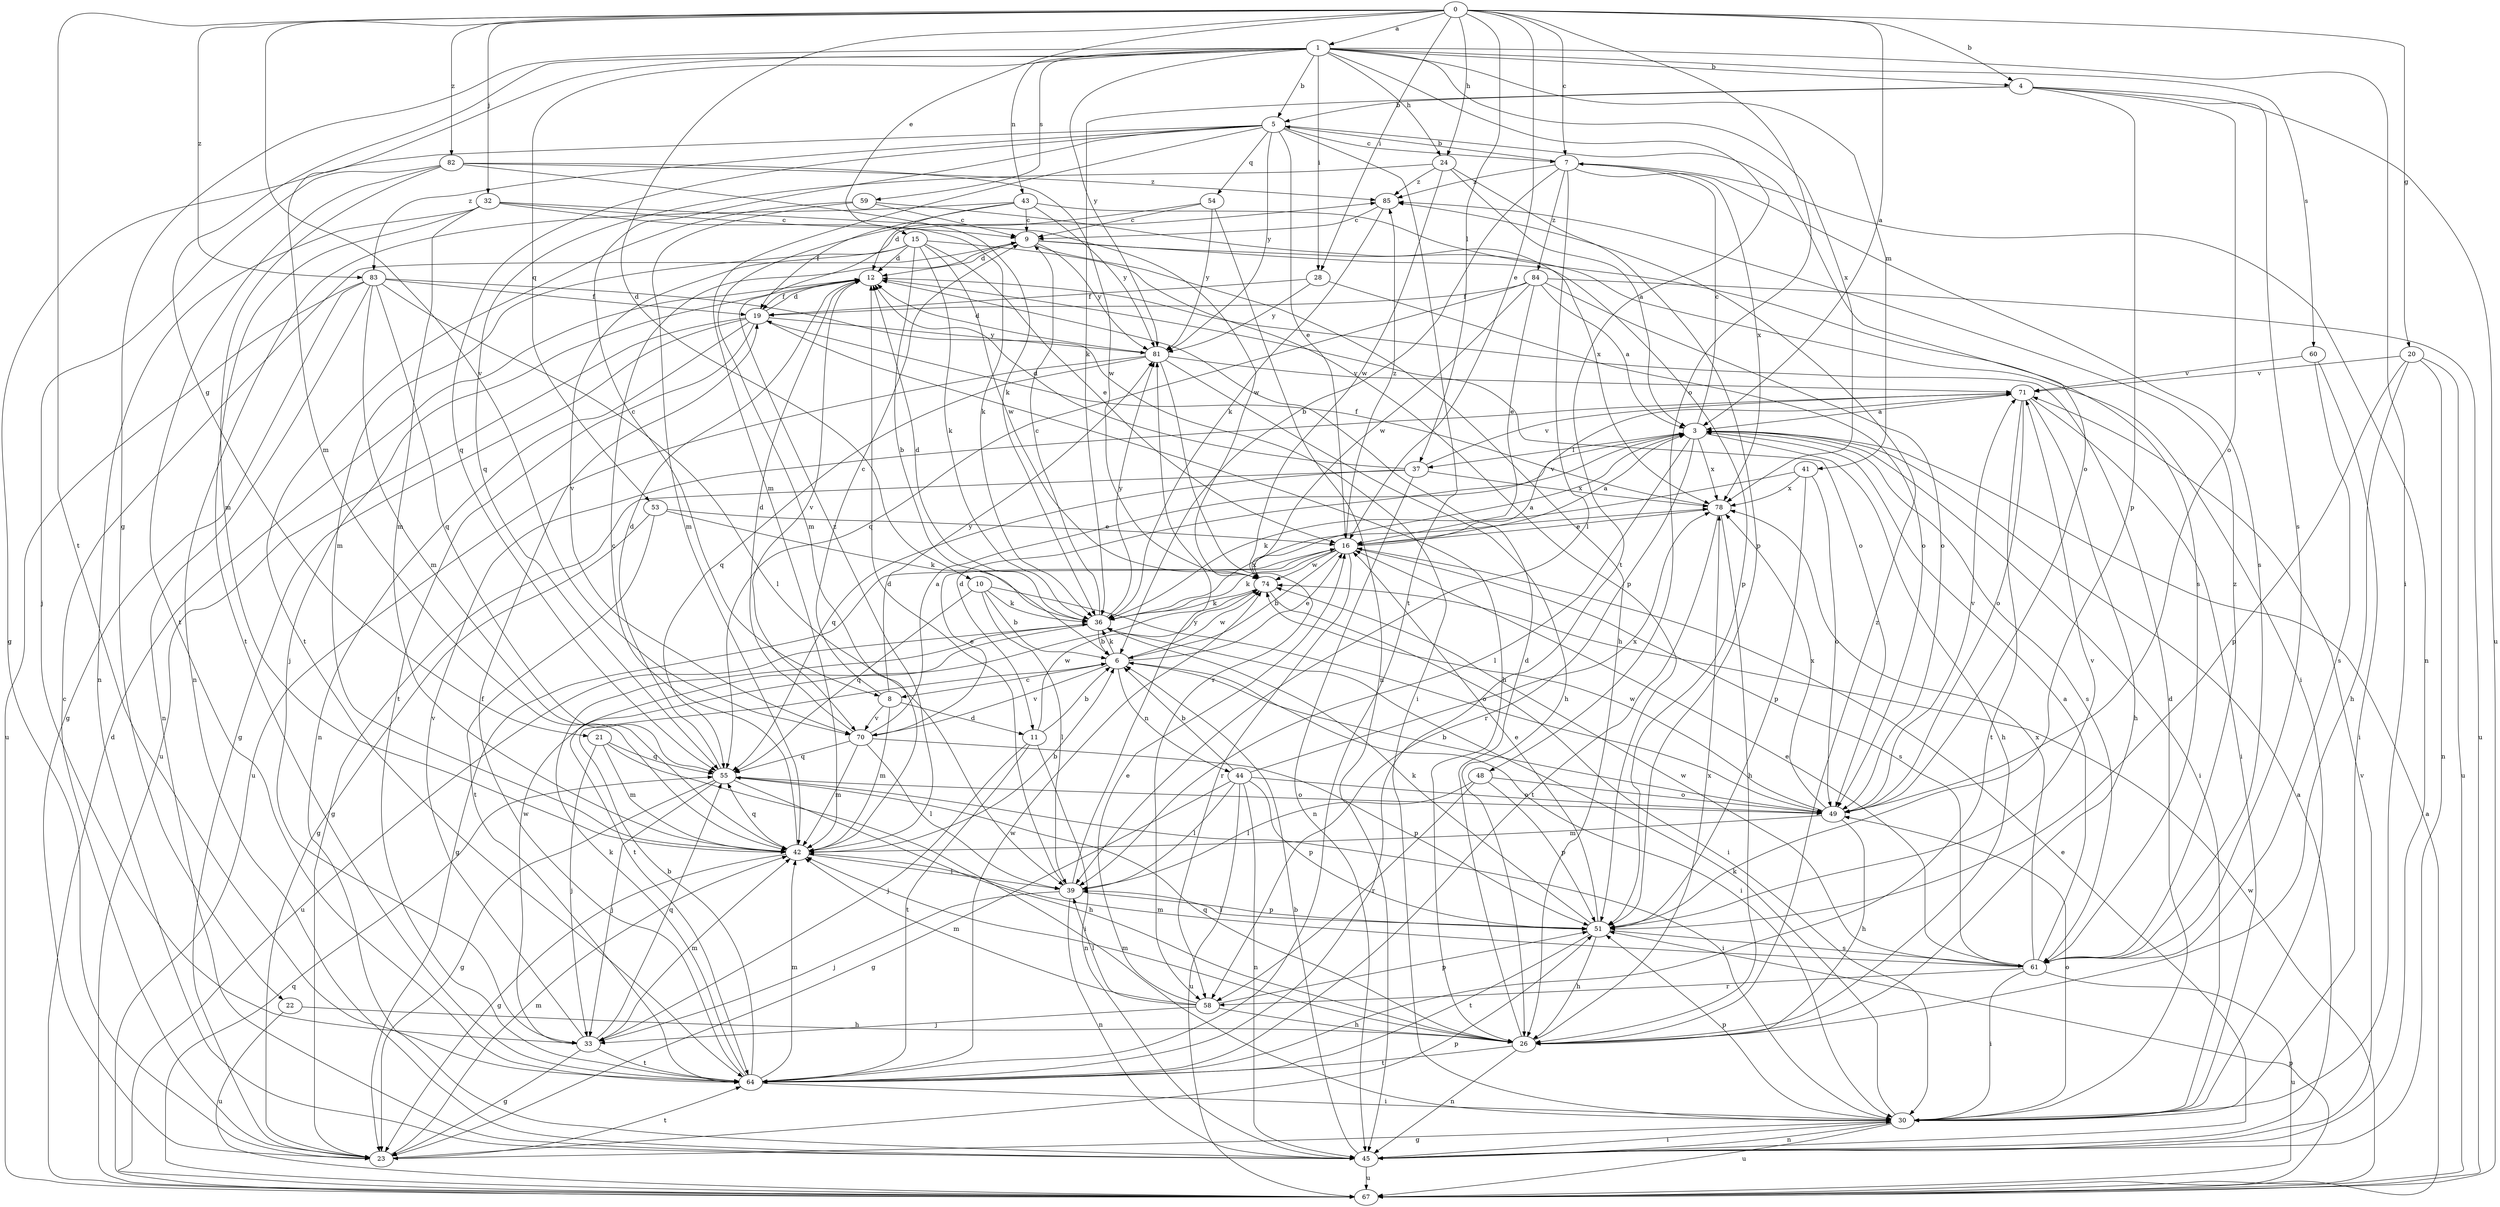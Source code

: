 strict digraph  {
0;
1;
3;
4;
5;
6;
7;
8;
9;
10;
11;
12;
15;
16;
19;
20;
21;
22;
23;
24;
26;
28;
30;
32;
33;
36;
37;
39;
41;
42;
43;
44;
45;
48;
49;
51;
53;
54;
55;
58;
59;
60;
61;
64;
67;
70;
71;
74;
78;
81;
82;
83;
84;
85;
0 -> 1  [label=a];
0 -> 3  [label=a];
0 -> 4  [label=b];
0 -> 7  [label=c];
0 -> 10  [label=d];
0 -> 15  [label=e];
0 -> 16  [label=e];
0 -> 20  [label=g];
0 -> 24  [label=h];
0 -> 28  [label=i];
0 -> 32  [label=j];
0 -> 37  [label=l];
0 -> 48  [label=o];
0 -> 64  [label=t];
0 -> 70  [label=v];
0 -> 82  [label=z];
0 -> 83  [label=z];
1 -> 4  [label=b];
1 -> 5  [label=b];
1 -> 21  [label=g];
1 -> 22  [label=g];
1 -> 24  [label=h];
1 -> 28  [label=i];
1 -> 30  [label=i];
1 -> 41  [label=m];
1 -> 42  [label=m];
1 -> 43  [label=n];
1 -> 53  [label=q];
1 -> 59  [label=s];
1 -> 60  [label=s];
1 -> 64  [label=t];
1 -> 78  [label=x];
1 -> 81  [label=y];
3 -> 7  [label=c];
3 -> 11  [label=d];
3 -> 26  [label=h];
3 -> 30  [label=i];
3 -> 37  [label=l];
3 -> 39  [label=l];
3 -> 58  [label=r];
3 -> 61  [label=s];
3 -> 78  [label=x];
4 -> 5  [label=b];
4 -> 36  [label=k];
4 -> 49  [label=o];
4 -> 51  [label=p];
4 -> 61  [label=s];
4 -> 67  [label=u];
5 -> 7  [label=c];
5 -> 8  [label=c];
5 -> 16  [label=e];
5 -> 23  [label=g];
5 -> 42  [label=m];
5 -> 49  [label=o];
5 -> 54  [label=q];
5 -> 55  [label=q];
5 -> 64  [label=t];
5 -> 81  [label=y];
5 -> 83  [label=z];
6 -> 8  [label=c];
6 -> 16  [label=e];
6 -> 30  [label=i];
6 -> 36  [label=k];
6 -> 44  [label=n];
6 -> 70  [label=v];
6 -> 74  [label=w];
7 -> 5  [label=b];
7 -> 6  [label=b];
7 -> 39  [label=l];
7 -> 45  [label=n];
7 -> 61  [label=s];
7 -> 78  [label=x];
7 -> 84  [label=z];
7 -> 85  [label=z];
8 -> 9  [label=c];
8 -> 11  [label=d];
8 -> 42  [label=m];
8 -> 70  [label=v];
8 -> 81  [label=y];
9 -> 12  [label=d];
9 -> 26  [label=h];
9 -> 30  [label=i];
9 -> 51  [label=p];
9 -> 81  [label=y];
10 -> 6  [label=b];
10 -> 36  [label=k];
10 -> 39  [label=l];
10 -> 49  [label=o];
10 -> 55  [label=q];
11 -> 6  [label=b];
11 -> 33  [label=j];
11 -> 45  [label=n];
11 -> 64  [label=t];
11 -> 74  [label=w];
12 -> 19  [label=f];
12 -> 33  [label=j];
12 -> 49  [label=o];
12 -> 70  [label=v];
15 -> 6  [label=b];
15 -> 12  [label=d];
15 -> 16  [label=e];
15 -> 36  [label=k];
15 -> 42  [label=m];
15 -> 51  [label=p];
15 -> 70  [label=v];
15 -> 74  [label=w];
16 -> 3  [label=a];
16 -> 6  [label=b];
16 -> 23  [label=g];
16 -> 36  [label=k];
16 -> 58  [label=r];
16 -> 61  [label=s];
16 -> 71  [label=v];
16 -> 74  [label=w];
16 -> 85  [label=z];
19 -> 12  [label=d];
19 -> 23  [label=g];
19 -> 26  [label=h];
19 -> 45  [label=n];
19 -> 64  [label=t];
19 -> 67  [label=u];
19 -> 81  [label=y];
20 -> 26  [label=h];
20 -> 45  [label=n];
20 -> 51  [label=p];
20 -> 67  [label=u];
20 -> 71  [label=v];
21 -> 30  [label=i];
21 -> 33  [label=j];
21 -> 42  [label=m];
21 -> 55  [label=q];
22 -> 26  [label=h];
22 -> 67  [label=u];
23 -> 9  [label=c];
23 -> 42  [label=m];
23 -> 51  [label=p];
23 -> 64  [label=t];
24 -> 3  [label=a];
24 -> 51  [label=p];
24 -> 55  [label=q];
24 -> 74  [label=w];
24 -> 85  [label=z];
26 -> 12  [label=d];
26 -> 42  [label=m];
26 -> 45  [label=n];
26 -> 55  [label=q];
26 -> 64  [label=t];
26 -> 78  [label=x];
26 -> 85  [label=z];
28 -> 19  [label=f];
28 -> 49  [label=o];
28 -> 81  [label=y];
30 -> 12  [label=d];
30 -> 23  [label=g];
30 -> 36  [label=k];
30 -> 45  [label=n];
30 -> 49  [label=o];
30 -> 51  [label=p];
30 -> 67  [label=u];
32 -> 9  [label=c];
32 -> 36  [label=k];
32 -> 42  [label=m];
32 -> 45  [label=n];
32 -> 64  [label=t];
32 -> 74  [label=w];
33 -> 23  [label=g];
33 -> 42  [label=m];
33 -> 55  [label=q];
33 -> 64  [label=t];
33 -> 71  [label=v];
33 -> 74  [label=w];
36 -> 6  [label=b];
36 -> 9  [label=c];
36 -> 12  [label=d];
36 -> 64  [label=t];
36 -> 67  [label=u];
36 -> 78  [label=x];
36 -> 81  [label=y];
37 -> 12  [label=d];
37 -> 23  [label=g];
37 -> 45  [label=n];
37 -> 55  [label=q];
37 -> 71  [label=v];
37 -> 78  [label=x];
39 -> 12  [label=d];
39 -> 33  [label=j];
39 -> 45  [label=n];
39 -> 51  [label=p];
39 -> 81  [label=y];
41 -> 36  [label=k];
41 -> 49  [label=o];
41 -> 51  [label=p];
41 -> 78  [label=x];
42 -> 6  [label=b];
42 -> 9  [label=c];
42 -> 23  [label=g];
42 -> 39  [label=l];
42 -> 55  [label=q];
42 -> 85  [label=z];
43 -> 9  [label=c];
43 -> 12  [label=d];
43 -> 19  [label=f];
43 -> 45  [label=n];
43 -> 61  [label=s];
43 -> 81  [label=y];
44 -> 6  [label=b];
44 -> 23  [label=g];
44 -> 39  [label=l];
44 -> 45  [label=n];
44 -> 49  [label=o];
44 -> 51  [label=p];
44 -> 67  [label=u];
44 -> 78  [label=x];
45 -> 3  [label=a];
45 -> 6  [label=b];
45 -> 16  [label=e];
45 -> 30  [label=i];
45 -> 67  [label=u];
45 -> 71  [label=v];
48 -> 39  [label=l];
48 -> 49  [label=o];
48 -> 51  [label=p];
48 -> 58  [label=r];
49 -> 6  [label=b];
49 -> 26  [label=h];
49 -> 42  [label=m];
49 -> 71  [label=v];
49 -> 74  [label=w];
49 -> 78  [label=x];
51 -> 16  [label=e];
51 -> 26  [label=h];
51 -> 36  [label=k];
51 -> 39  [label=l];
51 -> 61  [label=s];
51 -> 64  [label=t];
51 -> 71  [label=v];
53 -> 16  [label=e];
53 -> 23  [label=g];
53 -> 36  [label=k];
53 -> 64  [label=t];
54 -> 9  [label=c];
54 -> 42  [label=m];
54 -> 45  [label=n];
54 -> 81  [label=y];
55 -> 12  [label=d];
55 -> 23  [label=g];
55 -> 26  [label=h];
55 -> 30  [label=i];
55 -> 33  [label=j];
55 -> 49  [label=o];
58 -> 16  [label=e];
58 -> 26  [label=h];
58 -> 33  [label=j];
58 -> 39  [label=l];
58 -> 42  [label=m];
58 -> 51  [label=p];
59 -> 9  [label=c];
59 -> 42  [label=m];
59 -> 64  [label=t];
59 -> 78  [label=x];
60 -> 30  [label=i];
60 -> 61  [label=s];
60 -> 71  [label=v];
61 -> 3  [label=a];
61 -> 16  [label=e];
61 -> 30  [label=i];
61 -> 42  [label=m];
61 -> 58  [label=r];
61 -> 67  [label=u];
61 -> 74  [label=w];
61 -> 78  [label=x];
61 -> 85  [label=z];
64 -> 6  [label=b];
64 -> 19  [label=f];
64 -> 30  [label=i];
64 -> 36  [label=k];
64 -> 42  [label=m];
64 -> 74  [label=w];
67 -> 3  [label=a];
67 -> 12  [label=d];
67 -> 51  [label=p];
67 -> 55  [label=q];
67 -> 74  [label=w];
70 -> 3  [label=a];
70 -> 12  [label=d];
70 -> 16  [label=e];
70 -> 39  [label=l];
70 -> 42  [label=m];
70 -> 51  [label=p];
70 -> 55  [label=q];
71 -> 3  [label=a];
71 -> 26  [label=h];
71 -> 30  [label=i];
71 -> 49  [label=o];
71 -> 64  [label=t];
74 -> 3  [label=a];
74 -> 30  [label=i];
74 -> 36  [label=k];
78 -> 16  [label=e];
78 -> 19  [label=f];
78 -> 26  [label=h];
78 -> 64  [label=t];
81 -> 12  [label=d];
81 -> 26  [label=h];
81 -> 55  [label=q];
81 -> 58  [label=r];
81 -> 67  [label=u];
81 -> 71  [label=v];
82 -> 33  [label=j];
82 -> 36  [label=k];
82 -> 42  [label=m];
82 -> 64  [label=t];
82 -> 74  [label=w];
82 -> 85  [label=z];
83 -> 19  [label=f];
83 -> 23  [label=g];
83 -> 30  [label=i];
83 -> 39  [label=l];
83 -> 42  [label=m];
83 -> 45  [label=n];
83 -> 55  [label=q];
83 -> 67  [label=u];
84 -> 3  [label=a];
84 -> 16  [label=e];
84 -> 19  [label=f];
84 -> 49  [label=o];
84 -> 55  [label=q];
84 -> 67  [label=u];
84 -> 74  [label=w];
85 -> 9  [label=c];
85 -> 36  [label=k];
}

